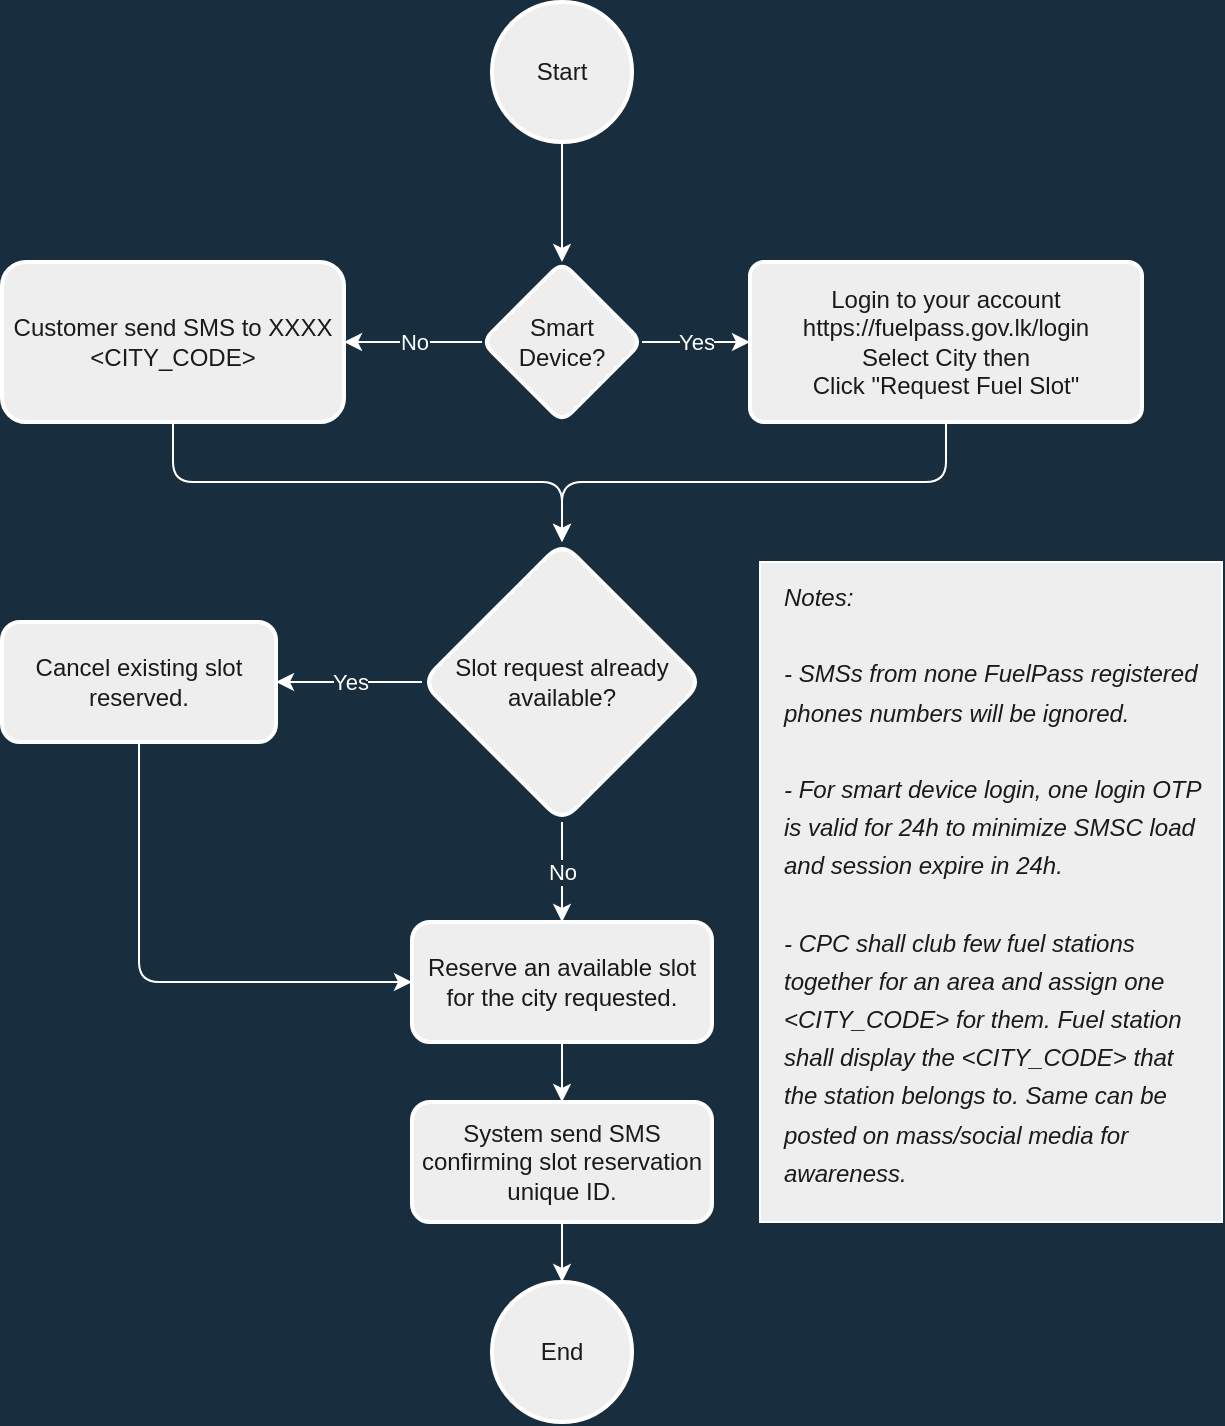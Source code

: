 <mxfile version="20.2.0" type="github">
  <diagram id="C5RBs43oDa-KdzZeNtuy" name="Page-1">
    <mxGraphModel dx="1422" dy="804" grid="1" gridSize="10" guides="1" tooltips="1" connect="1" arrows="1" fold="1" page="1" pageScale="1" pageWidth="827" pageHeight="1169" background="#182E3E" math="0" shadow="0">
      <root>
        <mxCell id="WIyWlLk6GJQsqaUBKTNV-0" />
        <mxCell id="WIyWlLk6GJQsqaUBKTNV-1" parent="WIyWlLk6GJQsqaUBKTNV-0" />
        <mxCell id="34dFONOBpZUZkgEqmKqN-16" value="" style="edgeStyle=orthogonalEdgeStyle;orthogonalLoop=1;jettySize=auto;html=1;entryX=0.5;entryY=0;entryDx=0;entryDy=0;rounded=1;labelBackgroundColor=#182E3E;strokeColor=#FFFFFF;fontColor=#FFFFFF;" edge="1" parent="WIyWlLk6GJQsqaUBKTNV-1" source="34dFONOBpZUZkgEqmKqN-0" target="34dFONOBpZUZkgEqmKqN-19">
          <mxGeometry relative="1" as="geometry">
            <mxPoint x="395" y="185" as="targetPoint" />
          </mxGeometry>
        </mxCell>
        <mxCell id="34dFONOBpZUZkgEqmKqN-0" value="Start" style="strokeWidth=2;html=1;shape=mxgraph.flowchart.start_2;whiteSpace=wrap;rounded=1;fillColor=#EEEEEE;strokeColor=#FFFFFF;fontColor=#1A1A1A;" vertex="1" parent="WIyWlLk6GJQsqaUBKTNV-1">
          <mxGeometry x="365" y="40" width="70" height="70" as="geometry" />
        </mxCell>
        <mxCell id="34dFONOBpZUZkgEqmKqN-4" value="Yes" style="edgeStyle=orthogonalEdgeStyle;orthogonalLoop=1;jettySize=auto;html=1;exitX=1;exitY=0.5;exitDx=0;exitDy=0;rounded=1;labelBackgroundColor=#182E3E;strokeColor=#FFFFFF;fontColor=#FFFFFF;" edge="1" parent="WIyWlLk6GJQsqaUBKTNV-1" source="34dFONOBpZUZkgEqmKqN-19" target="34dFONOBpZUZkgEqmKqN-3">
          <mxGeometry relative="1" as="geometry">
            <mxPoint x="445" y="210" as="sourcePoint" />
          </mxGeometry>
        </mxCell>
        <mxCell id="34dFONOBpZUZkgEqmKqN-6" value="No" style="edgeStyle=orthogonalEdgeStyle;orthogonalLoop=1;jettySize=auto;html=1;exitX=0;exitY=0.5;exitDx=0;exitDy=0;rounded=1;labelBackgroundColor=#182E3E;strokeColor=#FFFFFF;fontColor=#FFFFFF;" edge="1" parent="WIyWlLk6GJQsqaUBKTNV-1" source="34dFONOBpZUZkgEqmKqN-19" target="34dFONOBpZUZkgEqmKqN-5">
          <mxGeometry relative="1" as="geometry">
            <mxPoint x="345" y="210" as="sourcePoint" />
          </mxGeometry>
        </mxCell>
        <mxCell id="34dFONOBpZUZkgEqmKqN-35" style="edgeStyle=orthogonalEdgeStyle;orthogonalLoop=1;jettySize=auto;html=1;exitX=0.5;exitY=1;exitDx=0;exitDy=0;entryX=0.5;entryY=0;entryDx=0;entryDy=0;rounded=1;labelBackgroundColor=#182E3E;strokeColor=#FFFFFF;fontColor=#FFFFFF;" edge="1" parent="WIyWlLk6GJQsqaUBKTNV-1" source="34dFONOBpZUZkgEqmKqN-3" target="34dFONOBpZUZkgEqmKqN-9">
          <mxGeometry relative="1" as="geometry" />
        </mxCell>
        <mxCell id="34dFONOBpZUZkgEqmKqN-3" value="&lt;div&gt;Login to your account&lt;/div&gt;&lt;div&gt;https://fuelpass.gov.lk/login&lt;/div&gt;&lt;div&gt;Select City then&lt;/div&gt;&lt;div&gt;Click &quot;Request Fuel Slot&quot;&lt;/div&gt;" style="whiteSpace=wrap;html=1;absoluteArcSize=1;arcSize=14;strokeWidth=2;rounded=1;fillColor=#EEEEEE;strokeColor=#FFFFFF;fontColor=#1A1A1A;" vertex="1" parent="WIyWlLk6GJQsqaUBKTNV-1">
          <mxGeometry x="494" y="170" width="196" height="80" as="geometry" />
        </mxCell>
        <mxCell id="34dFONOBpZUZkgEqmKqN-22" style="edgeStyle=orthogonalEdgeStyle;orthogonalLoop=1;jettySize=auto;html=1;exitX=0.5;exitY=1;exitDx=0;exitDy=0;entryX=0.5;entryY=0;entryDx=0;entryDy=0;rounded=1;labelBackgroundColor=#182E3E;strokeColor=#FFFFFF;fontColor=#FFFFFF;" edge="1" parent="WIyWlLk6GJQsqaUBKTNV-1" source="34dFONOBpZUZkgEqmKqN-5" target="34dFONOBpZUZkgEqmKqN-9">
          <mxGeometry relative="1" as="geometry" />
        </mxCell>
        <mxCell id="34dFONOBpZUZkgEqmKqN-5" value="&lt;div&gt;Customer send SMS to XXXX&lt;/div&gt;&lt;div&gt;&amp;lt;CITY_CODE&amp;gt;&lt;/div&gt;" style="whiteSpace=wrap;html=1;strokeWidth=2;rounded=1;fillColor=#EEEEEE;strokeColor=#FFFFFF;fontColor=#1A1A1A;" vertex="1" parent="WIyWlLk6GJQsqaUBKTNV-1">
          <mxGeometry x="120" y="170" width="171" height="80" as="geometry" />
        </mxCell>
        <mxCell id="34dFONOBpZUZkgEqmKqN-25" value="No" style="edgeStyle=orthogonalEdgeStyle;orthogonalLoop=1;jettySize=auto;html=1;rounded=1;labelBackgroundColor=#182E3E;strokeColor=#FFFFFF;fontColor=#FFFFFF;" edge="1" parent="WIyWlLk6GJQsqaUBKTNV-1" source="34dFONOBpZUZkgEqmKqN-9" target="34dFONOBpZUZkgEqmKqN-24">
          <mxGeometry relative="1" as="geometry" />
        </mxCell>
        <mxCell id="34dFONOBpZUZkgEqmKqN-27" value="Yes" style="edgeStyle=orthogonalEdgeStyle;orthogonalLoop=1;jettySize=auto;html=1;rounded=1;labelBackgroundColor=#182E3E;strokeColor=#FFFFFF;fontColor=#FFFFFF;" edge="1" parent="WIyWlLk6GJQsqaUBKTNV-1" source="34dFONOBpZUZkgEqmKqN-9" target="34dFONOBpZUZkgEqmKqN-26">
          <mxGeometry relative="1" as="geometry" />
        </mxCell>
        <mxCell id="34dFONOBpZUZkgEqmKqN-9" value="Slot request already available?" style="rhombus;whiteSpace=wrap;html=1;strokeWidth=2;rounded=1;fillColor=#EEEEEE;strokeColor=#FFFFFF;fontColor=#1A1A1A;" vertex="1" parent="WIyWlLk6GJQsqaUBKTNV-1">
          <mxGeometry x="330" y="310" width="140" height="140" as="geometry" />
        </mxCell>
        <mxCell id="34dFONOBpZUZkgEqmKqN-19" value="Smart Device?" style="rhombus;whiteSpace=wrap;html=1;arcSize=14;strokeWidth=2;rounded=1;fillColor=#EEEEEE;strokeColor=#FFFFFF;fontColor=#1A1A1A;" vertex="1" parent="WIyWlLk6GJQsqaUBKTNV-1">
          <mxGeometry x="360" y="170" width="80" height="80" as="geometry" />
        </mxCell>
        <mxCell id="34dFONOBpZUZkgEqmKqN-30" value="" style="edgeStyle=orthogonalEdgeStyle;orthogonalLoop=1;jettySize=auto;html=1;rounded=1;labelBackgroundColor=#182E3E;strokeColor=#FFFFFF;fontColor=#FFFFFF;" edge="1" parent="WIyWlLk6GJQsqaUBKTNV-1" source="34dFONOBpZUZkgEqmKqN-24" target="34dFONOBpZUZkgEqmKqN-29">
          <mxGeometry relative="1" as="geometry" />
        </mxCell>
        <mxCell id="34dFONOBpZUZkgEqmKqN-24" value="Reserve an available slot for the city requested." style="whiteSpace=wrap;html=1;strokeWidth=2;rounded=1;fillColor=#EEEEEE;strokeColor=#FFFFFF;fontColor=#1A1A1A;" vertex="1" parent="WIyWlLk6GJQsqaUBKTNV-1">
          <mxGeometry x="325" y="500" width="150" height="60" as="geometry" />
        </mxCell>
        <mxCell id="34dFONOBpZUZkgEqmKqN-28" style="edgeStyle=orthogonalEdgeStyle;orthogonalLoop=1;jettySize=auto;html=1;exitX=0.5;exitY=1;exitDx=0;exitDy=0;entryX=0;entryY=0.5;entryDx=0;entryDy=0;rounded=1;labelBackgroundColor=#182E3E;strokeColor=#FFFFFF;fontColor=#FFFFFF;" edge="1" parent="WIyWlLk6GJQsqaUBKTNV-1" source="34dFONOBpZUZkgEqmKqN-26" target="34dFONOBpZUZkgEqmKqN-24">
          <mxGeometry relative="1" as="geometry" />
        </mxCell>
        <mxCell id="34dFONOBpZUZkgEqmKqN-26" value="Cancel existing slot reserved." style="whiteSpace=wrap;html=1;strokeWidth=2;rounded=1;fillColor=#EEEEEE;strokeColor=#FFFFFF;fontColor=#1A1A1A;" vertex="1" parent="WIyWlLk6GJQsqaUBKTNV-1">
          <mxGeometry x="120" y="350" width="137" height="60" as="geometry" />
        </mxCell>
        <mxCell id="34dFONOBpZUZkgEqmKqN-34" style="edgeStyle=orthogonalEdgeStyle;orthogonalLoop=1;jettySize=auto;html=1;exitX=0.5;exitY=1;exitDx=0;exitDy=0;entryX=0.5;entryY=0;entryDx=0;entryDy=0;entryPerimeter=0;rounded=1;labelBackgroundColor=#182E3E;strokeColor=#FFFFFF;fontColor=#FFFFFF;" edge="1" parent="WIyWlLk6GJQsqaUBKTNV-1" source="34dFONOBpZUZkgEqmKqN-29" target="34dFONOBpZUZkgEqmKqN-33">
          <mxGeometry relative="1" as="geometry" />
        </mxCell>
        <mxCell id="34dFONOBpZUZkgEqmKqN-29" value="System send SMS confirming slot reservation unique ID." style="whiteSpace=wrap;html=1;strokeWidth=2;rounded=1;fillColor=#EEEEEE;strokeColor=#FFFFFF;fontColor=#1A1A1A;" vertex="1" parent="WIyWlLk6GJQsqaUBKTNV-1">
          <mxGeometry x="325" y="590" width="150" height="60" as="geometry" />
        </mxCell>
        <mxCell id="34dFONOBpZUZkgEqmKqN-33" value="End" style="strokeWidth=2;html=1;shape=mxgraph.flowchart.start_2;whiteSpace=wrap;rounded=1;fillColor=#EEEEEE;strokeColor=#FFFFFF;fontColor=#1A1A1A;" vertex="1" parent="WIyWlLk6GJQsqaUBKTNV-1">
          <mxGeometry x="365" y="680" width="70" height="70" as="geometry" />
        </mxCell>
        <mxCell id="34dFONOBpZUZkgEqmKqN-39" value="&lt;font style=&quot;font-size: 12px;&quot;&gt;Notes: &lt;br&gt;&lt;br&gt;- SMSs from none FuelPass registered phones numbers will be ignored.&lt;br&gt;&lt;br&gt;- For smart device login, one login OTP is valid for 24h to minimize SMSC load and session expire in 24h.&lt;br&gt;&lt;br&gt;- CPC shall club few fuel stations together for an area and assign one &amp;lt;CITY_CODE&amp;gt; for them. Fuel station shall display the &amp;lt;CITY_CODE&amp;gt; that the station belongs to. Same can be posted on mass/social media for awareness.&lt;br&gt;&lt;/font&gt;" style="rounded=0;whiteSpace=wrap;html=1;fontSize=16;align=left;verticalAlign=top;labelBorderColor=none;glass=0;fontStyle=2;spacingLeft=10;spacingRight=10;fontColor=#1A1A1A;fillColor=#EEEEEE;strokeColor=#FFFFFF;" vertex="1" parent="WIyWlLk6GJQsqaUBKTNV-1">
          <mxGeometry x="499" y="320" width="231" height="330" as="geometry" />
        </mxCell>
      </root>
    </mxGraphModel>
  </diagram>
</mxfile>
